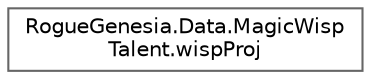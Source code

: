 digraph "Graphical Class Hierarchy"
{
 // LATEX_PDF_SIZE
  bgcolor="transparent";
  edge [fontname=Helvetica,fontsize=10,labelfontname=Helvetica,labelfontsize=10];
  node [fontname=Helvetica,fontsize=10,shape=box,height=0.2,width=0.4];
  rankdir="LR";
  Node0 [label="RogueGenesia.Data.MagicWisp\lTalent.wispProj",height=0.2,width=0.4,color="grey40", fillcolor="white", style="filled",URL="$class_rogue_genesia_1_1_data_1_1_magic_wisp_talent_1_1wisp_proj.html",tooltip=" "];
}

